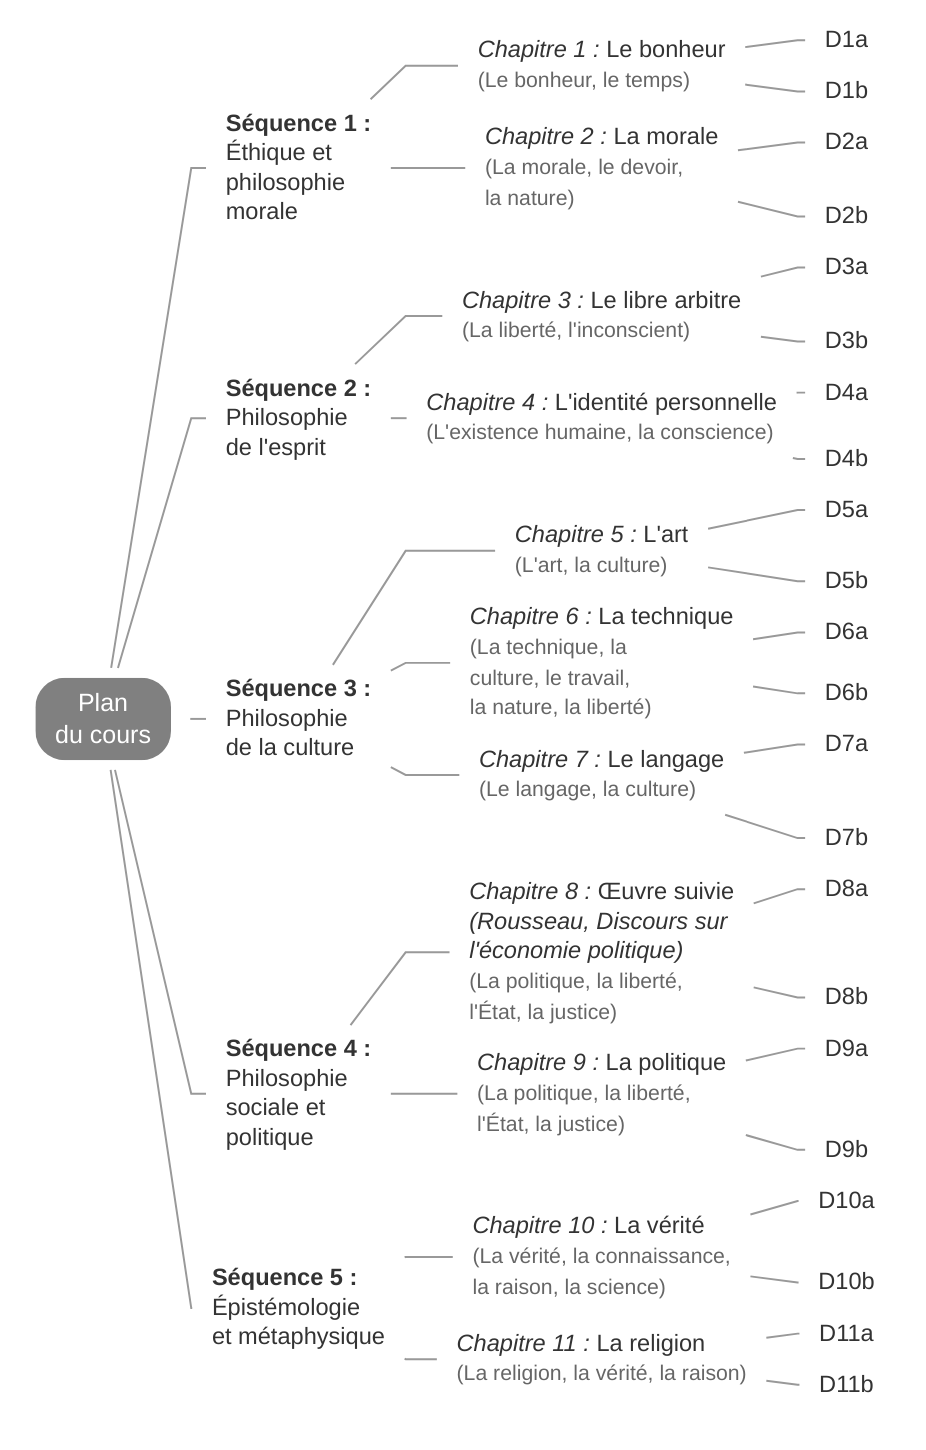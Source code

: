 %%{init{"theme":"base","themeCSS":"* {line-height:1.25em!important; font-size:12px; text-align:left!important;} span span{color:#666; font-size:0.9em;}  g[id*=\"A\"] * {font-size:1.01em;}  g[id*=\"V\"] * {color:transparent} .edge-thickness-normal{stroke-width:1px; stroke:#999;} .edge-thickness-thick{stroke-width:1px!important} .edge-pattern-dotted{stroke:transparent} mark {background-color:grey; color:white; display:block; text-align:center!important; padding:5px 10px; border-radius:15px}","themeVariables":{"secondaryColor":"transparent","primaryColor":"transparent","primaryBorderColor":"transparent"},"flowchart":{"htmlLabels":true,"padding":5,"rankSpacing":1,"nodeSpacing":1,"curve":"linear"}} }%%
flowchart LR

A[<mark>Plan <br>du cours</mark>]

B1[<b>Séquence 1 :</b></b><br> Éthique et <br> philosophie<br>  morale]
B2[<b>Séquence 2 :</b><br> Philosophie <br> de l'esprit]
B3[<b>Séquence 3 :</b><br> Philosophie<br> de la culture]
B4[<b>Séquence 4 :</b><br> Philosophie<br>sociale et <br>politique]
B5[<b>Séquence 5 :</b><br>Épistémologie <br>et métaphysique]

A --- B1 & B2 & B3 & B4 & B5

B1 --- C1 & C2
B1 -.- V1
B2 --- C3 & C4
B2 -.- V2
B3 --- C5 & C6 & C7
B3 -.- V3
B4 --- C8 & C9
B4 -.- V4
B5 --- C10 & C11

C1["<i>Chapitre 1 :</i> Le bonheur<br><span>(Le bonheur, le temps)</span>"]
C2["<i>Chapitre 2 :</i> La morale<br><span>(La morale, le devoir,<br>la nature)</span>"]

C3["<i>Chapitre 3 :</i> Le libre arbitre<br><span>(La liberté, l'inconscient)</span>"]
C4["<i>Chapitre 4 :</i> L'identité personnelle<br><span>(L'existence humaine, la  conscience)</span>"]

C5["<i>Chapitre 5 :</i> L'art<br><span>(L'art, la culture)</span>"]
C6["<i>Chapitre 6 :</i> La technique<br><span>(La technique, la<br>culture, le travail,<br>la nature, la liberté)</span>"]
C7["<i>Chapitre 7 :</i> Le langage<br><span>(Le langage, la culture)</span>"]

C8["<i>Chapitre 8 :</i> Œuvre suivie <br><cite>(Rousseau, <i>Discours sur <br>l'économie politique</i>)</cite><br><span>(La politique, la liberté,<br> l'#Eacute;tat, la justice)</span>"]
C9["<i>Chapitre 9 :</i> La politique<br><span>(La politique, la liberté,<br> l'#Eacute;tat, la justice)</span>"]

C10["<i>Chapitre 10 :</i> La vérité<br><span>(La vérité, la connaissance, <br>la raison, la science)</span>"]
C11["<i>Chapitre 11 :</i> La religion<br><span>(La religion, la vérité, la raison)</span>"]

C1 --- D1a & D1b
C2 --- D2a & D2b
C3 --- D3a & D3b
C4 --- D4a & D4b
C5 --- D5a & D5b
C6 --- D6a & D6b
C7 --- D7a & D7b
C8 --- D8a & D8b
C9 --- D9a & D9b
C10 --- D10a & D10b
C11 --- D11a & D11b
